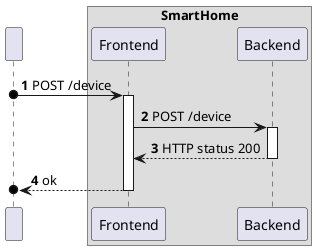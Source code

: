 @startuml
'https://plantuml.com/sequence-diagram
!pragma layout smetana

autonumber
participant " " as User

box "SmartHome"
    participant Frontend as FE
    participant Backend as BE
end box

User o-> FE : POST /device
activate FE

FE -> BE : POST /device
activate BE
BE --> FE : HTTP status 200
deactivate BE

FE -->o User : ok
deactivate FE



@enduml